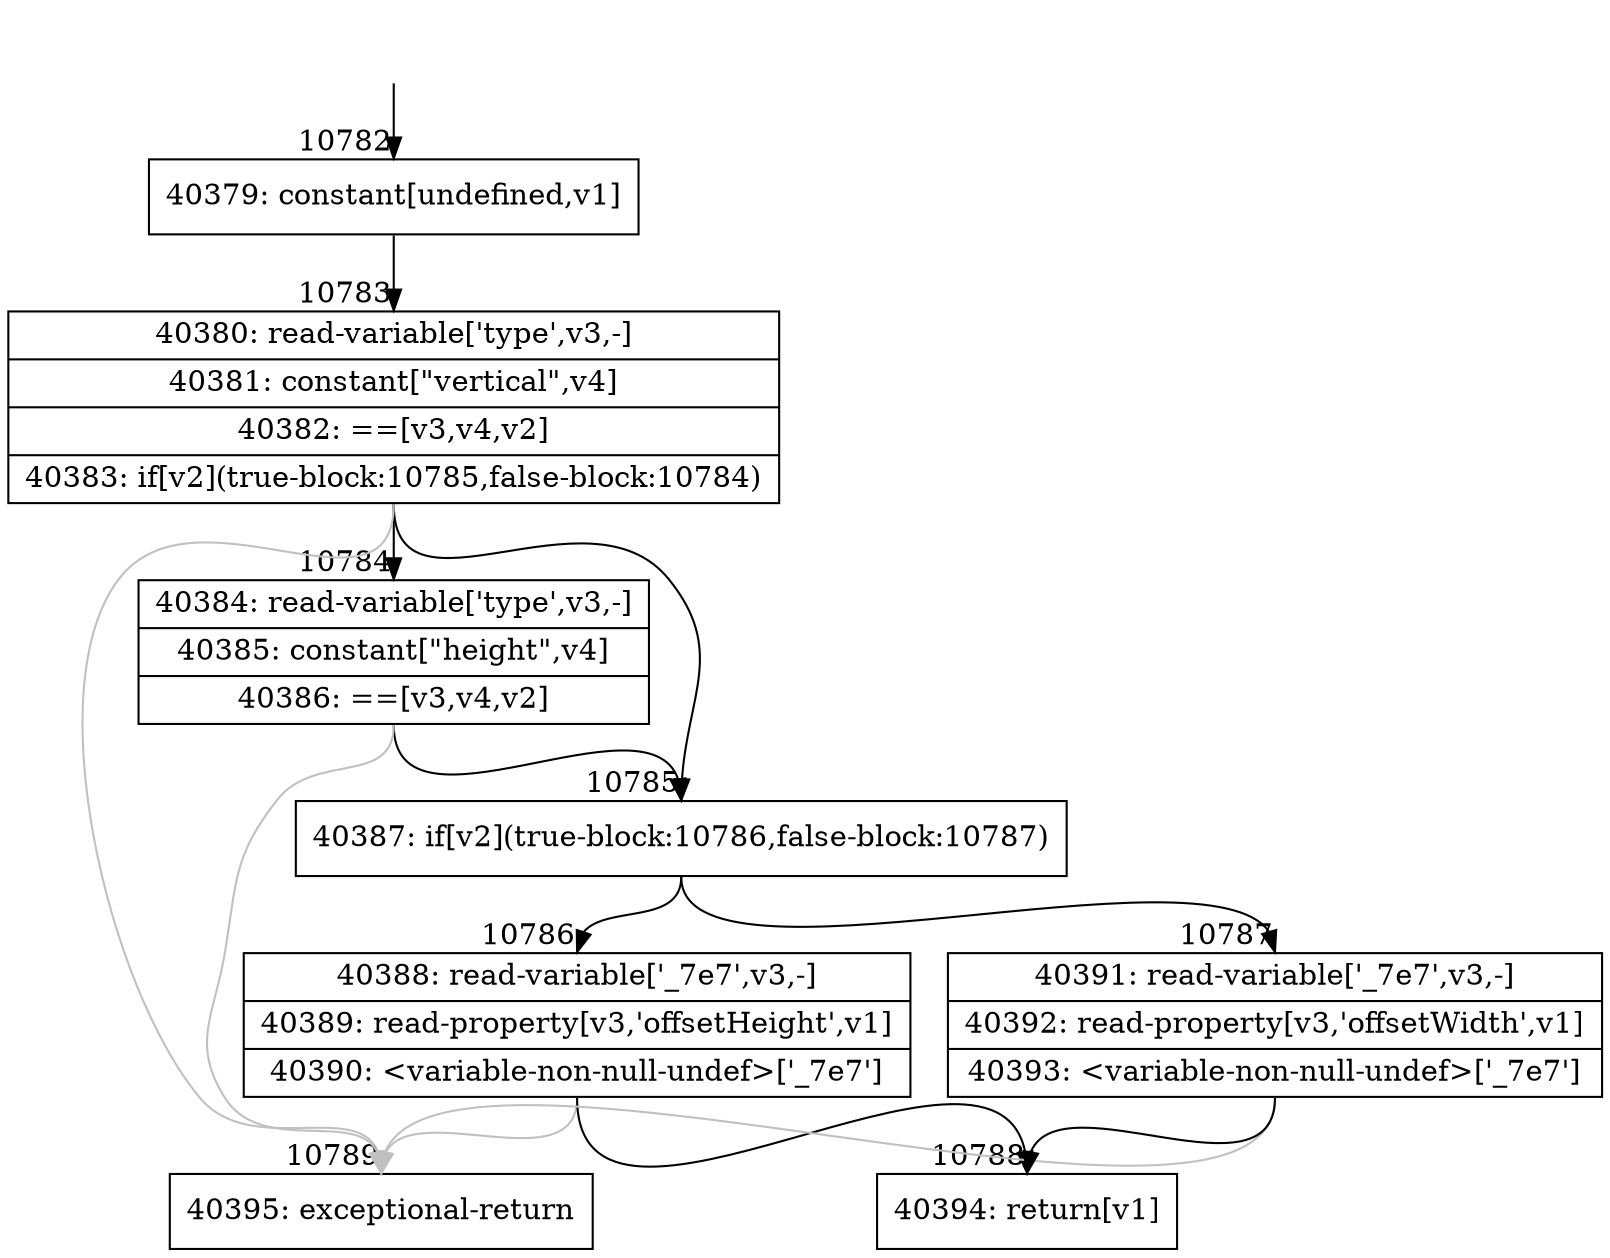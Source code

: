 digraph {
rankdir="TD"
BB_entry764[shape=none,label=""];
BB_entry764 -> BB10782 [tailport=s, headport=n, headlabel="    10782"]
BB10782 [shape=record label="{40379: constant[undefined,v1]}" ] 
BB10782 -> BB10783 [tailport=s, headport=n, headlabel="      10783"]
BB10783 [shape=record label="{40380: read-variable['type',v3,-]|40381: constant[\"vertical\",v4]|40382: ==[v3,v4,v2]|40383: if[v2](true-block:10785,false-block:10784)}" ] 
BB10783 -> BB10785 [tailport=s, headport=n, headlabel="      10785"]
BB10783 -> BB10784 [tailport=s, headport=n, headlabel="      10784"]
BB10783 -> BB10789 [tailport=s, headport=n, color=gray, headlabel="      10789"]
BB10784 [shape=record label="{40384: read-variable['type',v3,-]|40385: constant[\"height\",v4]|40386: ==[v3,v4,v2]}" ] 
BB10784 -> BB10785 [tailport=s, headport=n]
BB10784 -> BB10789 [tailport=s, headport=n, color=gray]
BB10785 [shape=record label="{40387: if[v2](true-block:10786,false-block:10787)}" ] 
BB10785 -> BB10786 [tailport=s, headport=n, headlabel="      10786"]
BB10785 -> BB10787 [tailport=s, headport=n, headlabel="      10787"]
BB10786 [shape=record label="{40388: read-variable['_7e7',v3,-]|40389: read-property[v3,'offsetHeight',v1]|40390: \<variable-non-null-undef\>['_7e7']}" ] 
BB10786 -> BB10788 [tailport=s, headport=n, headlabel="      10788"]
BB10786 -> BB10789 [tailport=s, headport=n, color=gray]
BB10787 [shape=record label="{40391: read-variable['_7e7',v3,-]|40392: read-property[v3,'offsetWidth',v1]|40393: \<variable-non-null-undef\>['_7e7']}" ] 
BB10787 -> BB10788 [tailport=s, headport=n]
BB10787 -> BB10789 [tailport=s, headport=n, color=gray]
BB10788 [shape=record label="{40394: return[v1]}" ] 
BB10789 [shape=record label="{40395: exceptional-return}" ] 
//#$~ 7555
}
